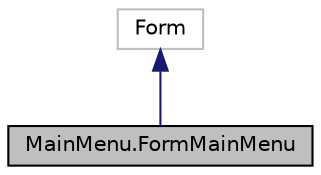 digraph "MainMenu.FormMainMenu"
{
 // LATEX_PDF_SIZE
  edge [fontname="Helvetica",fontsize="10",labelfontname="Helvetica",labelfontsize="10"];
  node [fontname="Helvetica",fontsize="10",shape=record];
  Node0 [label="MainMenu.FormMainMenu",height=0.2,width=0.4,color="black", fillcolor="grey75", style="filled", fontcolor="black",tooltip="This is the form for the main menu"];
  Node1 -> Node0 [dir="back",color="midnightblue",fontsize="10",style="solid",fontname="Helvetica"];
  Node1 [label="Form",height=0.2,width=0.4,color="grey75", fillcolor="white", style="filled",tooltip=" "];
}
